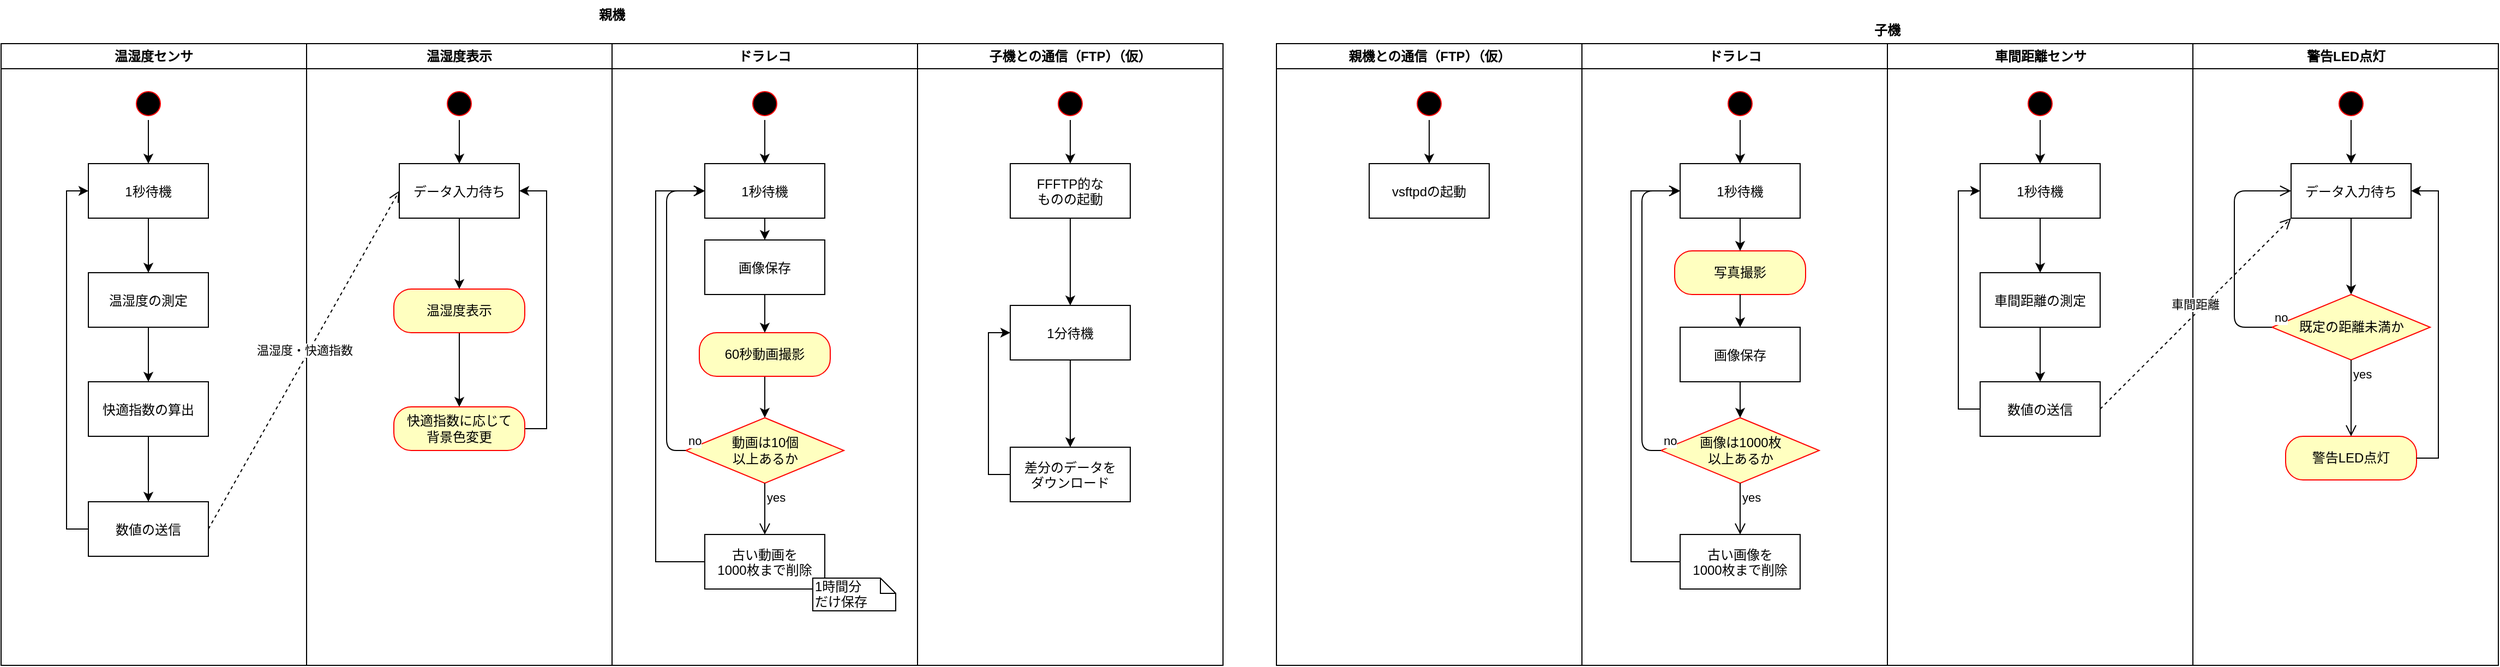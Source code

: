 <mxfile version="13.0.5" type="github">
  <diagram name="Page-1" id="e7e014a7-5840-1c2e-5031-d8a46d1fe8dd">
    <mxGraphModel dx="2015" dy="752" grid="1" gridSize="10" guides="1" tooltips="1" connect="1" arrows="1" fold="1" page="1" pageScale="1" pageWidth="1169" pageHeight="826" background="#ffffff" math="0" shadow="0">
      <root>
        <mxCell id="0" />
        <mxCell id="1" parent="0" />
        <mxCell id="2" value="温湿度表示" style="swimlane;whiteSpace=wrap" parent="1" vertex="1">
          <mxGeometry x="-864" y="70" width="280" height="570" as="geometry" />
        </mxCell>
        <mxCell id="fL8XS_p-Hu3QJq9ZgAv0-102" style="edgeStyle=orthogonalEdgeStyle;rounded=0;orthogonalLoop=1;jettySize=auto;html=1;exitX=0.5;exitY=1;exitDx=0;exitDy=0;entryX=0.5;entryY=0;entryDx=0;entryDy=0;" parent="2" source="5" target="7" edge="1">
          <mxGeometry relative="1" as="geometry" />
        </mxCell>
        <mxCell id="5" value="" style="ellipse;shape=startState;fillColor=#000000;strokeColor=#ff0000;" parent="2" vertex="1">
          <mxGeometry x="125" y="40" width="30" height="30" as="geometry" />
        </mxCell>
        <mxCell id="fL8XS_p-Hu3QJq9ZgAv0-96" style="edgeStyle=orthogonalEdgeStyle;rounded=0;orthogonalLoop=1;jettySize=auto;html=1;exitX=0.5;exitY=1;exitDx=0;exitDy=0;entryX=0.5;entryY=0;entryDx=0;entryDy=0;" parent="2" source="7" target="fL8XS_p-Hu3QJq9ZgAv0-84" edge="1">
          <mxGeometry relative="1" as="geometry" />
        </mxCell>
        <mxCell id="7" value="データ入力待ち" style="" parent="2" vertex="1">
          <mxGeometry x="85" y="110" width="110" height="50" as="geometry" />
        </mxCell>
        <mxCell id="fL8XS_p-Hu3QJq9ZgAv0-97" style="edgeStyle=orthogonalEdgeStyle;rounded=0;orthogonalLoop=1;jettySize=auto;html=1;exitX=0.5;exitY=1;exitDx=0;exitDy=0;entryX=0.5;entryY=0;entryDx=0;entryDy=0;" parent="2" source="fL8XS_p-Hu3QJq9ZgAv0-84" target="fL8XS_p-Hu3QJq9ZgAv0-88" edge="1">
          <mxGeometry relative="1" as="geometry" />
        </mxCell>
        <mxCell id="fL8XS_p-Hu3QJq9ZgAv0-84" value="温湿度表示" style="rounded=1;whiteSpace=wrap;html=1;arcSize=40;fontColor=#000000;fillColor=#ffffc0;strokeColor=#ff0000;" parent="2" vertex="1">
          <mxGeometry x="80" y="225" width="120" height="40" as="geometry" />
        </mxCell>
        <mxCell id="fL8XS_p-Hu3QJq9ZgAv0-99" style="edgeStyle=orthogonalEdgeStyle;rounded=0;orthogonalLoop=1;jettySize=auto;html=1;exitX=1;exitY=0.5;exitDx=0;exitDy=0;entryX=1;entryY=0.5;entryDx=0;entryDy=0;" parent="2" source="fL8XS_p-Hu3QJq9ZgAv0-88" target="7" edge="1">
          <mxGeometry relative="1" as="geometry" />
        </mxCell>
        <mxCell id="fL8XS_p-Hu3QJq9ZgAv0-88" value="快適指数に応じて&lt;br&gt;背景色変更" style="rounded=1;whiteSpace=wrap;html=1;arcSize=40;fontColor=#000000;fillColor=#ffffc0;strokeColor=#ff0000;" parent="2" vertex="1">
          <mxGeometry x="80" y="333" width="120" height="40" as="geometry" />
        </mxCell>
        <mxCell id="3" value="ドラレコ" style="swimlane;whiteSpace=wrap" parent="1" vertex="1">
          <mxGeometry x="-584" y="70" width="280" height="570" as="geometry">
            <mxRectangle x="444.5" y="128" width="80" height="23" as="alternateBounds" />
          </mxGeometry>
        </mxCell>
        <mxCell id="fL8XS_p-Hu3QJq9ZgAv0-101" style="edgeStyle=orthogonalEdgeStyle;rounded=0;orthogonalLoop=1;jettySize=auto;html=1;exitX=0.5;exitY=1;exitDx=0;exitDy=0;entryX=0.5;entryY=0;entryDx=0;entryDy=0;" parent="3" source="13" target="15" edge="1">
          <mxGeometry relative="1" as="geometry" />
        </mxCell>
        <mxCell id="13" value="" style="ellipse;shape=startState;fillColor=#000000;strokeColor=#ff0000;" parent="3" vertex="1">
          <mxGeometry x="125" y="40" width="30" height="30" as="geometry" />
        </mxCell>
        <mxCell id="qjcBlTWOL0rC9eeZ58Wb-83" style="edgeStyle=orthogonalEdgeStyle;rounded=0;orthogonalLoop=1;jettySize=auto;html=1;exitX=0.5;exitY=1;exitDx=0;exitDy=0;entryX=0.5;entryY=0;entryDx=0;entryDy=0;" edge="1" parent="3" source="15" target="fL8XS_p-Hu3QJq9ZgAv0-106">
          <mxGeometry relative="1" as="geometry" />
        </mxCell>
        <mxCell id="15" value="1秒待機" style="" parent="3" vertex="1">
          <mxGeometry x="85" y="110" width="110" height="50" as="geometry" />
        </mxCell>
        <mxCell id="qjcBlTWOL0rC9eeZ58Wb-84" style="edgeStyle=orthogonalEdgeStyle;rounded=0;orthogonalLoop=1;jettySize=auto;html=1;exitX=0.5;exitY=1;exitDx=0;exitDy=0;" edge="1" parent="3" source="fL8XS_p-Hu3QJq9ZgAv0-104" target="fL8XS_p-Hu3QJq9ZgAv0-120">
          <mxGeometry relative="1" as="geometry" />
        </mxCell>
        <mxCell id="fL8XS_p-Hu3QJq9ZgAv0-104" value="60秒動画撮影" style="rounded=1;whiteSpace=wrap;html=1;arcSize=40;fontColor=#000000;fillColor=#ffffc0;strokeColor=#ff0000;" parent="3" vertex="1">
          <mxGeometry x="80" y="265" width="120" height="40" as="geometry" />
        </mxCell>
        <mxCell id="fL8XS_p-Hu3QJq9ZgAv0-123" style="edgeStyle=orthogonalEdgeStyle;rounded=0;orthogonalLoop=1;jettySize=auto;html=1;exitX=0.5;exitY=1;exitDx=0;exitDy=0;entryX=0.5;entryY=0;entryDx=0;entryDy=0;" parent="3" source="fL8XS_p-Hu3QJq9ZgAv0-106" target="fL8XS_p-Hu3QJq9ZgAv0-104" edge="1">
          <mxGeometry relative="1" as="geometry">
            <Array as="points" />
          </mxGeometry>
        </mxCell>
        <mxCell id="fL8XS_p-Hu3QJq9ZgAv0-106" value="画像保存" style="" parent="3" vertex="1">
          <mxGeometry x="85" y="180" width="110" height="50" as="geometry" />
        </mxCell>
        <mxCell id="fL8XS_p-Hu3QJq9ZgAv0-119" style="edgeStyle=orthogonalEdgeStyle;rounded=0;orthogonalLoop=1;jettySize=auto;html=1;exitX=0;exitY=0.5;exitDx=0;exitDy=0;entryX=0;entryY=0.5;entryDx=0;entryDy=0;" parent="3" source="fL8XS_p-Hu3QJq9ZgAv0-117" target="15" edge="1">
          <mxGeometry relative="1" as="geometry">
            <Array as="points">
              <mxPoint x="40" y="475" />
              <mxPoint x="40" y="135" />
            </Array>
          </mxGeometry>
        </mxCell>
        <mxCell id="fL8XS_p-Hu3QJq9ZgAv0-117" value="古い動画を&#xa;1000枚まで削除" style="" parent="3" vertex="1">
          <mxGeometry x="85" y="450" width="110" height="50" as="geometry" />
        </mxCell>
        <mxCell id="fL8XS_p-Hu3QJq9ZgAv0-120" value="動画は10個&lt;br&gt;以上あるか" style="rhombus;whiteSpace=wrap;html=1;fillColor=#ffffc0;strokeColor=#ff0000;" parent="3" vertex="1">
          <mxGeometry x="67.5" y="343" width="145" height="60" as="geometry" />
        </mxCell>
        <mxCell id="fL8XS_p-Hu3QJq9ZgAv0-121" value="no" style="edgeStyle=orthogonalEdgeStyle;html=1;align=left;verticalAlign=bottom;endArrow=open;endSize=8;strokeColor=#000000;entryX=0;entryY=0.5;entryDx=0;entryDy=0;exitX=0;exitY=0.5;exitDx=0;exitDy=0;" parent="3" source="fL8XS_p-Hu3QJq9ZgAv0-120" target="15" edge="1">
          <mxGeometry x="-1" relative="1" as="geometry">
            <mxPoint x="280" y="370" as="targetPoint" />
            <Array as="points">
              <mxPoint x="50" y="373" />
              <mxPoint x="50" y="135" />
            </Array>
          </mxGeometry>
        </mxCell>
        <mxCell id="fL8XS_p-Hu3QJq9ZgAv0-122" value="yes" style="edgeStyle=orthogonalEdgeStyle;html=1;align=left;verticalAlign=top;endArrow=open;endSize=8;strokeColor=#000000;entryX=0.5;entryY=0;entryDx=0;entryDy=0;" parent="3" source="fL8XS_p-Hu3QJq9ZgAv0-120" target="fL8XS_p-Hu3QJq9ZgAv0-117" edge="1">
          <mxGeometry x="-1" relative="1" as="geometry">
            <mxPoint x="140" y="450" as="targetPoint" />
          </mxGeometry>
        </mxCell>
        <mxCell id="qjcBlTWOL0rC9eeZ58Wb-85" value="1時間分&lt;br&gt;だけ保存" style="shape=note;whiteSpace=wrap;html=1;size=14;verticalAlign=top;align=left;spacingTop=-6;" vertex="1" parent="3">
          <mxGeometry x="184" y="490" width="76" height="30" as="geometry" />
        </mxCell>
        <mxCell id="4" value="子機との通信（FTP）（仮）" style="swimlane;whiteSpace=wrap;startSize=23;" parent="1" vertex="1">
          <mxGeometry x="-304" y="70" width="280" height="570" as="geometry" />
        </mxCell>
        <mxCell id="qjcBlTWOL0rC9eeZ58Wb-67" value="" style="edgeStyle=orthogonalEdgeStyle;rounded=0;orthogonalLoop=1;jettySize=auto;html=1;" edge="1" parent="4" source="33" target="qjcBlTWOL0rC9eeZ58Wb-66">
          <mxGeometry relative="1" as="geometry" />
        </mxCell>
        <mxCell id="33" value="FFFTP的な&#xa;ものの起動" style="" parent="4" vertex="1">
          <mxGeometry x="85" y="110" width="110" height="50" as="geometry" />
        </mxCell>
        <mxCell id="qjcBlTWOL0rC9eeZ58Wb-69" value="" style="edgeStyle=orthogonalEdgeStyle;rounded=0;orthogonalLoop=1;jettySize=auto;html=1;" edge="1" parent="4" source="qjcBlTWOL0rC9eeZ58Wb-66" target="qjcBlTWOL0rC9eeZ58Wb-68">
          <mxGeometry relative="1" as="geometry" />
        </mxCell>
        <mxCell id="qjcBlTWOL0rC9eeZ58Wb-66" value="1分待機" style="" vertex="1" parent="4">
          <mxGeometry x="85" y="240" width="110" height="50" as="geometry" />
        </mxCell>
        <mxCell id="qjcBlTWOL0rC9eeZ58Wb-70" style="edgeStyle=orthogonalEdgeStyle;rounded=0;orthogonalLoop=1;jettySize=auto;html=1;exitX=0;exitY=0.5;exitDx=0;exitDy=0;entryX=0;entryY=0.5;entryDx=0;entryDy=0;" edge="1" parent="4" source="qjcBlTWOL0rC9eeZ58Wb-68" target="qjcBlTWOL0rC9eeZ58Wb-66">
          <mxGeometry relative="1" as="geometry" />
        </mxCell>
        <mxCell id="qjcBlTWOL0rC9eeZ58Wb-68" value="差分のデータを&#xa;ダウンロード" style="" vertex="1" parent="4">
          <mxGeometry x="85" y="370" width="110" height="50" as="geometry" />
        </mxCell>
        <mxCell id="fL8XS_p-Hu3QJq9ZgAv0-108" style="edgeStyle=orthogonalEdgeStyle;rounded=0;orthogonalLoop=1;jettySize=auto;html=1;exitX=0.5;exitY=1;exitDx=0;exitDy=0;entryX=0.5;entryY=0;entryDx=0;entryDy=0;" parent="4" source="fL8XS_p-Hu3QJq9ZgAv0-66" target="33" edge="1">
          <mxGeometry relative="1" as="geometry" />
        </mxCell>
        <mxCell id="fL8XS_p-Hu3QJq9ZgAv0-66" value="" style="ellipse;html=1;shape=startState;fillColor=#000000;strokeColor=#ff0000;" parent="4" vertex="1">
          <mxGeometry x="125" y="40" width="30" height="30" as="geometry" />
        </mxCell>
        <mxCell id="fL8XS_p-Hu3QJq9ZgAv0-41" value="親機との通信（FTP）（仮）" style="swimlane;html=1;startSize=23;horizontal=1;containerType=tree;" parent="1" vertex="1">
          <mxGeometry x="25" y="70" width="280" height="570" as="geometry" />
        </mxCell>
        <mxCell id="qjcBlTWOL0rC9eeZ58Wb-35" value="vsftpdの起動" style="" vertex="1" parent="fL8XS_p-Hu3QJq9ZgAv0-41">
          <mxGeometry x="85" y="110" width="110" height="50" as="geometry" />
        </mxCell>
        <mxCell id="qjcBlTWOL0rC9eeZ58Wb-36" style="edgeStyle=orthogonalEdgeStyle;rounded=0;orthogonalLoop=1;jettySize=auto;html=1;exitX=0.5;exitY=1;exitDx=0;exitDy=0;entryX=0.5;entryY=0;entryDx=0;entryDy=0;" edge="1" parent="fL8XS_p-Hu3QJq9ZgAv0-41" source="qjcBlTWOL0rC9eeZ58Wb-37" target="qjcBlTWOL0rC9eeZ58Wb-35">
          <mxGeometry relative="1" as="geometry" />
        </mxCell>
        <mxCell id="qjcBlTWOL0rC9eeZ58Wb-37" value="" style="ellipse;html=1;shape=startState;fillColor=#000000;strokeColor=#ff0000;" vertex="1" parent="fL8XS_p-Hu3QJq9ZgAv0-41">
          <mxGeometry x="125" y="40" width="30" height="30" as="geometry" />
        </mxCell>
        <mxCell id="fL8XS_p-Hu3QJq9ZgAv0-45" value="ドラレコ" style="swimlane;html=1;startSize=23;horizontal=1;containerType=tree;" parent="1" vertex="1">
          <mxGeometry x="305" y="70" width="280" height="570" as="geometry" />
        </mxCell>
        <mxCell id="qjcBlTWOL0rC9eeZ58Wb-39" value="" style="ellipse;shape=startState;fillColor=#000000;strokeColor=#ff0000;" vertex="1" parent="fL8XS_p-Hu3QJq9ZgAv0-45">
          <mxGeometry x="130" y="40" width="30" height="30" as="geometry" />
        </mxCell>
        <mxCell id="qjcBlTWOL0rC9eeZ58Wb-41" value="1秒待機" style="" vertex="1" parent="fL8XS_p-Hu3QJq9ZgAv0-45">
          <mxGeometry x="90" y="110" width="110" height="50" as="geometry" />
        </mxCell>
        <mxCell id="qjcBlTWOL0rC9eeZ58Wb-38" style="edgeStyle=orthogonalEdgeStyle;rounded=0;orthogonalLoop=1;jettySize=auto;html=1;exitX=0.5;exitY=1;exitDx=0;exitDy=0;entryX=0.5;entryY=0;entryDx=0;entryDy=0;" edge="1" parent="fL8XS_p-Hu3QJq9ZgAv0-45" source="qjcBlTWOL0rC9eeZ58Wb-39" target="qjcBlTWOL0rC9eeZ58Wb-41">
          <mxGeometry relative="1" as="geometry" />
        </mxCell>
        <mxCell id="qjcBlTWOL0rC9eeZ58Wb-43" value="写真撮影" style="rounded=1;whiteSpace=wrap;html=1;arcSize=40;fontColor=#000000;fillColor=#ffffc0;strokeColor=#ff0000;" vertex="1" parent="fL8XS_p-Hu3QJq9ZgAv0-45">
          <mxGeometry x="85" y="190" width="120" height="40" as="geometry" />
        </mxCell>
        <mxCell id="qjcBlTWOL0rC9eeZ58Wb-40" style="edgeStyle=orthogonalEdgeStyle;rounded=0;orthogonalLoop=1;jettySize=auto;html=1;exitX=0.5;exitY=1;exitDx=0;exitDy=0;entryX=0.5;entryY=0;entryDx=0;entryDy=0;" edge="1" parent="fL8XS_p-Hu3QJq9ZgAv0-45" source="qjcBlTWOL0rC9eeZ58Wb-41" target="qjcBlTWOL0rC9eeZ58Wb-43">
          <mxGeometry relative="1" as="geometry" />
        </mxCell>
        <mxCell id="qjcBlTWOL0rC9eeZ58Wb-45" value="画像保存" style="" vertex="1" parent="fL8XS_p-Hu3QJq9ZgAv0-45">
          <mxGeometry x="90" y="260" width="110" height="50" as="geometry" />
        </mxCell>
        <mxCell id="qjcBlTWOL0rC9eeZ58Wb-42" style="edgeStyle=orthogonalEdgeStyle;rounded=0;orthogonalLoop=1;jettySize=auto;html=1;exitX=0.5;exitY=1;exitDx=0;exitDy=0;entryX=0.5;entryY=0;entryDx=0;entryDy=0;" edge="1" parent="fL8XS_p-Hu3QJq9ZgAv0-45" source="qjcBlTWOL0rC9eeZ58Wb-43" target="qjcBlTWOL0rC9eeZ58Wb-45">
          <mxGeometry relative="1" as="geometry" />
        </mxCell>
        <mxCell id="qjcBlTWOL0rC9eeZ58Wb-46" style="edgeStyle=orthogonalEdgeStyle;rounded=0;orthogonalLoop=1;jettySize=auto;html=1;exitX=0;exitY=0.5;exitDx=0;exitDy=0;entryX=0;entryY=0.5;entryDx=0;entryDy=0;" edge="1" parent="fL8XS_p-Hu3QJq9ZgAv0-45" source="qjcBlTWOL0rC9eeZ58Wb-47" target="qjcBlTWOL0rC9eeZ58Wb-41">
          <mxGeometry relative="1" as="geometry">
            <Array as="points">
              <mxPoint x="45" y="475" />
              <mxPoint x="45" y="135" />
            </Array>
          </mxGeometry>
        </mxCell>
        <mxCell id="qjcBlTWOL0rC9eeZ58Wb-47" value="古い画像を&#xa;1000枚まで削除" style="" vertex="1" parent="fL8XS_p-Hu3QJq9ZgAv0-45">
          <mxGeometry x="90" y="450" width="110" height="50" as="geometry" />
        </mxCell>
        <mxCell id="qjcBlTWOL0rC9eeZ58Wb-48" value="画像は1000枚&lt;br&gt;以上あるか" style="rhombus;whiteSpace=wrap;html=1;fillColor=#ffffc0;strokeColor=#ff0000;" vertex="1" parent="fL8XS_p-Hu3QJq9ZgAv0-45">
          <mxGeometry x="72.5" y="343" width="145" height="60" as="geometry" />
        </mxCell>
        <mxCell id="qjcBlTWOL0rC9eeZ58Wb-49" value="no" style="edgeStyle=orthogonalEdgeStyle;html=1;align=left;verticalAlign=bottom;endArrow=open;endSize=8;strokeColor=#000000;entryX=0;entryY=0.5;entryDx=0;entryDy=0;exitX=0;exitY=0.5;exitDx=0;exitDy=0;" edge="1" parent="fL8XS_p-Hu3QJq9ZgAv0-45" source="qjcBlTWOL0rC9eeZ58Wb-48" target="qjcBlTWOL0rC9eeZ58Wb-41">
          <mxGeometry x="-1" relative="1" as="geometry">
            <mxPoint x="869" y="300" as="targetPoint" />
            <Array as="points">
              <mxPoint x="55" y="373" />
              <mxPoint x="55" y="135" />
            </Array>
          </mxGeometry>
        </mxCell>
        <mxCell id="qjcBlTWOL0rC9eeZ58Wb-44" style="edgeStyle=orthogonalEdgeStyle;rounded=0;orthogonalLoop=1;jettySize=auto;html=1;exitX=0.5;exitY=1;exitDx=0;exitDy=0;entryX=0.5;entryY=0;entryDx=0;entryDy=0;" edge="1" parent="fL8XS_p-Hu3QJq9ZgAv0-45" source="qjcBlTWOL0rC9eeZ58Wb-45" target="qjcBlTWOL0rC9eeZ58Wb-48">
          <mxGeometry relative="1" as="geometry">
            <Array as="points">
              <mxPoint x="145" y="330" />
              <mxPoint x="145" y="330" />
            </Array>
          </mxGeometry>
        </mxCell>
        <mxCell id="qjcBlTWOL0rC9eeZ58Wb-50" value="yes" style="edgeStyle=orthogonalEdgeStyle;html=1;align=left;verticalAlign=top;endArrow=open;endSize=8;strokeColor=#000000;entryX=0.5;entryY=0;entryDx=0;entryDy=0;" edge="1" parent="fL8XS_p-Hu3QJq9ZgAv0-45" source="qjcBlTWOL0rC9eeZ58Wb-48" target="qjcBlTWOL0rC9eeZ58Wb-47">
          <mxGeometry x="-1" relative="1" as="geometry">
            <mxPoint x="729" y="380" as="targetPoint" />
          </mxGeometry>
        </mxCell>
        <mxCell id="fL8XS_p-Hu3QJq9ZgAv0-52" value="親機" style="text;align=center;fontStyle=1;verticalAlign=middle;spacingLeft=3;spacingRight=3;strokeColor=none;rotatable=0;points=[[0,0.5],[1,0.5]];portConstraint=eastwest;" parent="1" vertex="1">
          <mxGeometry x="-624" y="30" width="80" height="26" as="geometry" />
        </mxCell>
        <mxCell id="fL8XS_p-Hu3QJq9ZgAv0-53" value="子機" style="text;align=center;fontStyle=1;verticalAlign=middle;spacingLeft=3;spacingRight=3;strokeColor=none;rotatable=0;points=[[0,0.5],[1,0.5]];portConstraint=eastwest;" parent="1" vertex="1">
          <mxGeometry x="545" y="44" width="80" height="26" as="geometry" />
        </mxCell>
        <mxCell id="fL8XS_p-Hu3QJq9ZgAv0-54" value="車間距離センサ" style="swimlane;html=1;startSize=23;horizontal=1;containerType=tree;" parent="1" vertex="1">
          <mxGeometry x="585" y="70" width="280" height="570" as="geometry" />
        </mxCell>
        <mxCell id="qjcBlTWOL0rC9eeZ58Wb-72" value="" style="ellipse;shape=startState;fillColor=#000000;strokeColor=#ff0000;" vertex="1" parent="fL8XS_p-Hu3QJq9ZgAv0-54">
          <mxGeometry x="125" y="40" width="30" height="30" as="geometry" />
        </mxCell>
        <mxCell id="qjcBlTWOL0rC9eeZ58Wb-74" value="1秒待機" style="" vertex="1" parent="fL8XS_p-Hu3QJq9ZgAv0-54">
          <mxGeometry x="85" y="110" width="110" height="50" as="geometry" />
        </mxCell>
        <mxCell id="qjcBlTWOL0rC9eeZ58Wb-71" style="edgeStyle=orthogonalEdgeStyle;rounded=0;orthogonalLoop=1;jettySize=auto;html=1;exitX=0.5;exitY=1;exitDx=0;exitDy=0;entryX=0.5;entryY=0;entryDx=0;entryDy=0;" edge="1" parent="fL8XS_p-Hu3QJq9ZgAv0-54" source="qjcBlTWOL0rC9eeZ58Wb-72" target="qjcBlTWOL0rC9eeZ58Wb-74">
          <mxGeometry relative="1" as="geometry" />
        </mxCell>
        <mxCell id="qjcBlTWOL0rC9eeZ58Wb-76" value="数値の送信" style="" vertex="1" parent="fL8XS_p-Hu3QJq9ZgAv0-54">
          <mxGeometry x="85" y="310" width="110" height="50" as="geometry" />
        </mxCell>
        <mxCell id="qjcBlTWOL0rC9eeZ58Wb-77" style="edgeStyle=orthogonalEdgeStyle;rounded=0;orthogonalLoop=1;jettySize=auto;html=1;exitX=0.5;exitY=1;exitDx=0;exitDy=0;entryX=0.5;entryY=0;entryDx=0;entryDy=0;" edge="1" parent="fL8XS_p-Hu3QJq9ZgAv0-54" source="qjcBlTWOL0rC9eeZ58Wb-78" target="qjcBlTWOL0rC9eeZ58Wb-76">
          <mxGeometry relative="1" as="geometry" />
        </mxCell>
        <mxCell id="qjcBlTWOL0rC9eeZ58Wb-78" value="車間距離の測定" style="" vertex="1" parent="fL8XS_p-Hu3QJq9ZgAv0-54">
          <mxGeometry x="85" y="210" width="110" height="50" as="geometry" />
        </mxCell>
        <mxCell id="qjcBlTWOL0rC9eeZ58Wb-73" style="edgeStyle=orthogonalEdgeStyle;rounded=0;orthogonalLoop=1;jettySize=auto;html=1;exitX=0.5;exitY=1;exitDx=0;exitDy=0;entryX=0.5;entryY=0;entryDx=0;entryDy=0;" edge="1" parent="fL8XS_p-Hu3QJq9ZgAv0-54" source="qjcBlTWOL0rC9eeZ58Wb-74" target="qjcBlTWOL0rC9eeZ58Wb-78">
          <mxGeometry relative="1" as="geometry" />
        </mxCell>
        <mxCell id="qjcBlTWOL0rC9eeZ58Wb-79" style="edgeStyle=orthogonalEdgeStyle;rounded=0;orthogonalLoop=1;jettySize=auto;html=1;exitX=0;exitY=0.5;exitDx=0;exitDy=0;entryX=0;entryY=0.5;entryDx=0;entryDy=0;" edge="1" parent="fL8XS_p-Hu3QJq9ZgAv0-54" source="qjcBlTWOL0rC9eeZ58Wb-76" target="qjcBlTWOL0rC9eeZ58Wb-74">
          <mxGeometry relative="1" as="geometry" />
        </mxCell>
        <mxCell id="fL8XS_p-Hu3QJq9ZgAv0-58" value="警告LED点灯" style="swimlane;html=1;startSize=23;horizontal=1;containerType=tree;" parent="1" vertex="1">
          <mxGeometry x="865" y="70" width="280" height="570" as="geometry" />
        </mxCell>
        <mxCell id="qjcBlTWOL0rC9eeZ58Wb-52" value="" style="ellipse;shape=startState;fillColor=#000000;strokeColor=#ff0000;" vertex="1" parent="fL8XS_p-Hu3QJq9ZgAv0-58">
          <mxGeometry x="130" y="40" width="30" height="30" as="geometry" />
        </mxCell>
        <mxCell id="qjcBlTWOL0rC9eeZ58Wb-54" value="データ入力待ち" style="" vertex="1" parent="fL8XS_p-Hu3QJq9ZgAv0-58">
          <mxGeometry x="90" y="110" width="110" height="50" as="geometry" />
        </mxCell>
        <mxCell id="qjcBlTWOL0rC9eeZ58Wb-51" style="edgeStyle=orthogonalEdgeStyle;rounded=0;orthogonalLoop=1;jettySize=auto;html=1;exitX=0.5;exitY=1;exitDx=0;exitDy=0;entryX=0.5;entryY=0;entryDx=0;entryDy=0;" edge="1" parent="fL8XS_p-Hu3QJq9ZgAv0-58" source="qjcBlTWOL0rC9eeZ58Wb-52" target="qjcBlTWOL0rC9eeZ58Wb-54">
          <mxGeometry relative="1" as="geometry" />
        </mxCell>
        <mxCell id="qjcBlTWOL0rC9eeZ58Wb-56" value="警告LED点灯" style="rounded=1;whiteSpace=wrap;html=1;arcSize=40;fontColor=#000000;fillColor=#ffffc0;strokeColor=#ff0000;" vertex="1" parent="fL8XS_p-Hu3QJq9ZgAv0-58">
          <mxGeometry x="85" y="360" width="120" height="40" as="geometry" />
        </mxCell>
        <mxCell id="qjcBlTWOL0rC9eeZ58Wb-53" style="edgeStyle=orthogonalEdgeStyle;rounded=0;orthogonalLoop=1;jettySize=auto;html=1;exitX=0.5;exitY=1;exitDx=0;exitDy=0;entryX=0.5;entryY=0;entryDx=0;entryDy=0;" edge="1" parent="fL8XS_p-Hu3QJq9ZgAv0-58" source="qjcBlTWOL0rC9eeZ58Wb-54" target="qjcBlTWOL0rC9eeZ58Wb-61">
          <mxGeometry relative="1" as="geometry" />
        </mxCell>
        <mxCell id="qjcBlTWOL0rC9eeZ58Wb-57" style="edgeStyle=orthogonalEdgeStyle;rounded=0;orthogonalLoop=1;jettySize=auto;html=1;exitX=1;exitY=0.5;exitDx=0;exitDy=0;entryX=1;entryY=0.5;entryDx=0;entryDy=0;" edge="1" parent="fL8XS_p-Hu3QJq9ZgAv0-58" source="qjcBlTWOL0rC9eeZ58Wb-56" target="qjcBlTWOL0rC9eeZ58Wb-54">
          <mxGeometry relative="1" as="geometry" />
        </mxCell>
        <mxCell id="qjcBlTWOL0rC9eeZ58Wb-61" value="既定の距離未満か" style="rhombus;whiteSpace=wrap;html=1;fillColor=#ffffc0;strokeColor=#ff0000;" vertex="1" parent="fL8XS_p-Hu3QJq9ZgAv0-58">
          <mxGeometry x="72.5" y="230" width="145" height="60" as="geometry" />
        </mxCell>
        <mxCell id="qjcBlTWOL0rC9eeZ58Wb-63" value="no" style="edgeStyle=orthogonalEdgeStyle;html=1;align=left;verticalAlign=bottom;endArrow=open;endSize=8;strokeColor=#000000;entryX=0;entryY=0.5;entryDx=0;entryDy=0;exitX=0;exitY=0.5;exitDx=0;exitDy=0;" edge="1" parent="fL8XS_p-Hu3QJq9ZgAv0-58" source="qjcBlTWOL0rC9eeZ58Wb-61" target="qjcBlTWOL0rC9eeZ58Wb-54">
          <mxGeometry x="-1" relative="1" as="geometry">
            <mxPoint x="72.5" y="60" as="targetPoint" />
            <Array as="points">
              <mxPoint x="38" y="260" />
              <mxPoint x="38" y="135" />
            </Array>
            <mxPoint x="55" y="298" as="sourcePoint" />
          </mxGeometry>
        </mxCell>
        <mxCell id="qjcBlTWOL0rC9eeZ58Wb-64" value="yes" style="edgeStyle=orthogonalEdgeStyle;html=1;align=left;verticalAlign=top;endArrow=open;endSize=8;strokeColor=#000000;entryX=0.5;entryY=0;entryDx=0;entryDy=0;exitX=0.5;exitY=1;exitDx=0;exitDy=0;" edge="1" parent="fL8XS_p-Hu3QJq9ZgAv0-58" source="qjcBlTWOL0rC9eeZ58Wb-61" target="qjcBlTWOL0rC9eeZ58Wb-56">
          <mxGeometry x="-1" relative="1" as="geometry">
            <mxPoint x="-170" y="367" as="targetPoint" />
            <mxPoint x="-170" y="320" as="sourcePoint" />
            <Array as="points">
              <mxPoint x="145" y="330" />
              <mxPoint x="145" y="330" />
            </Array>
          </mxGeometry>
        </mxCell>
        <mxCell id="fL8XS_p-Hu3QJq9ZgAv0-69" value="温湿度センサ" style="swimlane;whiteSpace=wrap;strokeColor=#000000;strokeWidth=1;" parent="1" vertex="1">
          <mxGeometry x="-1144" y="70" width="280" height="570" as="geometry">
            <mxRectangle x="-240" y="40" width="100" height="23" as="alternateBounds" />
          </mxGeometry>
        </mxCell>
        <mxCell id="fL8XS_p-Hu3QJq9ZgAv0-103" style="edgeStyle=orthogonalEdgeStyle;rounded=0;orthogonalLoop=1;jettySize=auto;html=1;exitX=0.5;exitY=1;exitDx=0;exitDy=0;entryX=0.5;entryY=0;entryDx=0;entryDy=0;" parent="fL8XS_p-Hu3QJq9ZgAv0-69" source="fL8XS_p-Hu3QJq9ZgAv0-70" target="fL8XS_p-Hu3QJq9ZgAv0-72" edge="1">
          <mxGeometry relative="1" as="geometry" />
        </mxCell>
        <mxCell id="fL8XS_p-Hu3QJq9ZgAv0-70" value="" style="ellipse;shape=startState;fillColor=#000000;strokeColor=#ff0000;" parent="fL8XS_p-Hu3QJq9ZgAv0-69" vertex="1">
          <mxGeometry x="120" y="40" width="30" height="30" as="geometry" />
        </mxCell>
        <mxCell id="fL8XS_p-Hu3QJq9ZgAv0-92" style="edgeStyle=orthogonalEdgeStyle;rounded=0;orthogonalLoop=1;jettySize=auto;html=1;exitX=0.5;exitY=1;exitDx=0;exitDy=0;entryX=0.5;entryY=0;entryDx=0;entryDy=0;" parent="fL8XS_p-Hu3QJq9ZgAv0-69" source="fL8XS_p-Hu3QJq9ZgAv0-72" target="fL8XS_p-Hu3QJq9ZgAv0-78" edge="1">
          <mxGeometry relative="1" as="geometry" />
        </mxCell>
        <mxCell id="fL8XS_p-Hu3QJq9ZgAv0-72" value="1秒待機" style="" parent="fL8XS_p-Hu3QJq9ZgAv0-69" vertex="1">
          <mxGeometry x="80" y="110" width="110" height="50" as="geometry" />
        </mxCell>
        <mxCell id="fL8XS_p-Hu3QJq9ZgAv0-94" style="edgeStyle=orthogonalEdgeStyle;rounded=0;orthogonalLoop=1;jettySize=auto;html=1;exitX=0.5;exitY=1;exitDx=0;exitDy=0;entryX=0.5;entryY=0;entryDx=0;entryDy=0;" parent="fL8XS_p-Hu3QJq9ZgAv0-69" source="fL8XS_p-Hu3QJq9ZgAv0-75" target="fL8XS_p-Hu3QJq9ZgAv0-80" edge="1">
          <mxGeometry relative="1" as="geometry" />
        </mxCell>
        <mxCell id="fL8XS_p-Hu3QJq9ZgAv0-75" value="快適指数の算出" style="" parent="fL8XS_p-Hu3QJq9ZgAv0-69" vertex="1">
          <mxGeometry x="80" y="310" width="110" height="50" as="geometry" />
        </mxCell>
        <mxCell id="fL8XS_p-Hu3QJq9ZgAv0-93" style="edgeStyle=orthogonalEdgeStyle;rounded=0;orthogonalLoop=1;jettySize=auto;html=1;exitX=0.5;exitY=1;exitDx=0;exitDy=0;entryX=0.5;entryY=0;entryDx=0;entryDy=0;" parent="fL8XS_p-Hu3QJq9ZgAv0-69" source="fL8XS_p-Hu3QJq9ZgAv0-78" target="fL8XS_p-Hu3QJq9ZgAv0-75" edge="1">
          <mxGeometry relative="1" as="geometry" />
        </mxCell>
        <mxCell id="fL8XS_p-Hu3QJq9ZgAv0-78" value="温湿度の測定" style="" parent="fL8XS_p-Hu3QJq9ZgAv0-69" vertex="1">
          <mxGeometry x="80" y="210" width="110" height="50" as="geometry" />
        </mxCell>
        <mxCell id="fL8XS_p-Hu3QJq9ZgAv0-95" style="edgeStyle=orthogonalEdgeStyle;rounded=0;orthogonalLoop=1;jettySize=auto;html=1;exitX=0;exitY=0.5;exitDx=0;exitDy=0;entryX=0;entryY=0.5;entryDx=0;entryDy=0;" parent="fL8XS_p-Hu3QJq9ZgAv0-69" source="fL8XS_p-Hu3QJq9ZgAv0-80" target="fL8XS_p-Hu3QJq9ZgAv0-72" edge="1">
          <mxGeometry relative="1" as="geometry" />
        </mxCell>
        <mxCell id="fL8XS_p-Hu3QJq9ZgAv0-80" value="数値の送信" style="" parent="fL8XS_p-Hu3QJq9ZgAv0-69" vertex="1">
          <mxGeometry x="80" y="420" width="110" height="50" as="geometry" />
        </mxCell>
        <mxCell id="fL8XS_p-Hu3QJq9ZgAv0-100" value="温湿度・快適指数" style="html=1;verticalAlign=bottom;endArrow=open;dashed=1;endSize=8;exitX=1;exitY=0.5;exitDx=0;exitDy=0;entryX=0;entryY=0.5;entryDx=0;entryDy=0;" parent="1" source="fL8XS_p-Hu3QJq9ZgAv0-80" target="7" edge="1">
          <mxGeometry relative="1" as="geometry">
            <mxPoint x="-354" y="430" as="sourcePoint" />
            <mxPoint x="-434" y="430" as="targetPoint" />
            <Array as="points" />
          </mxGeometry>
        </mxCell>
        <mxCell id="qjcBlTWOL0rC9eeZ58Wb-65" value="車間距離" style="html=1;verticalAlign=bottom;endArrow=open;dashed=1;endSize=8;entryX=0;entryY=1;entryDx=0;entryDy=0;exitX=1;exitY=0.5;exitDx=0;exitDy=0;" edge="1" parent="1" source="qjcBlTWOL0rC9eeZ58Wb-76" target="qjcBlTWOL0rC9eeZ58Wb-54">
          <mxGeometry relative="1" as="geometry">
            <mxPoint x="780" y="470" as="sourcePoint" />
            <mxPoint x="935" y="215" as="targetPoint" />
            <Array as="points" />
          </mxGeometry>
        </mxCell>
      </root>
    </mxGraphModel>
  </diagram>
</mxfile>
